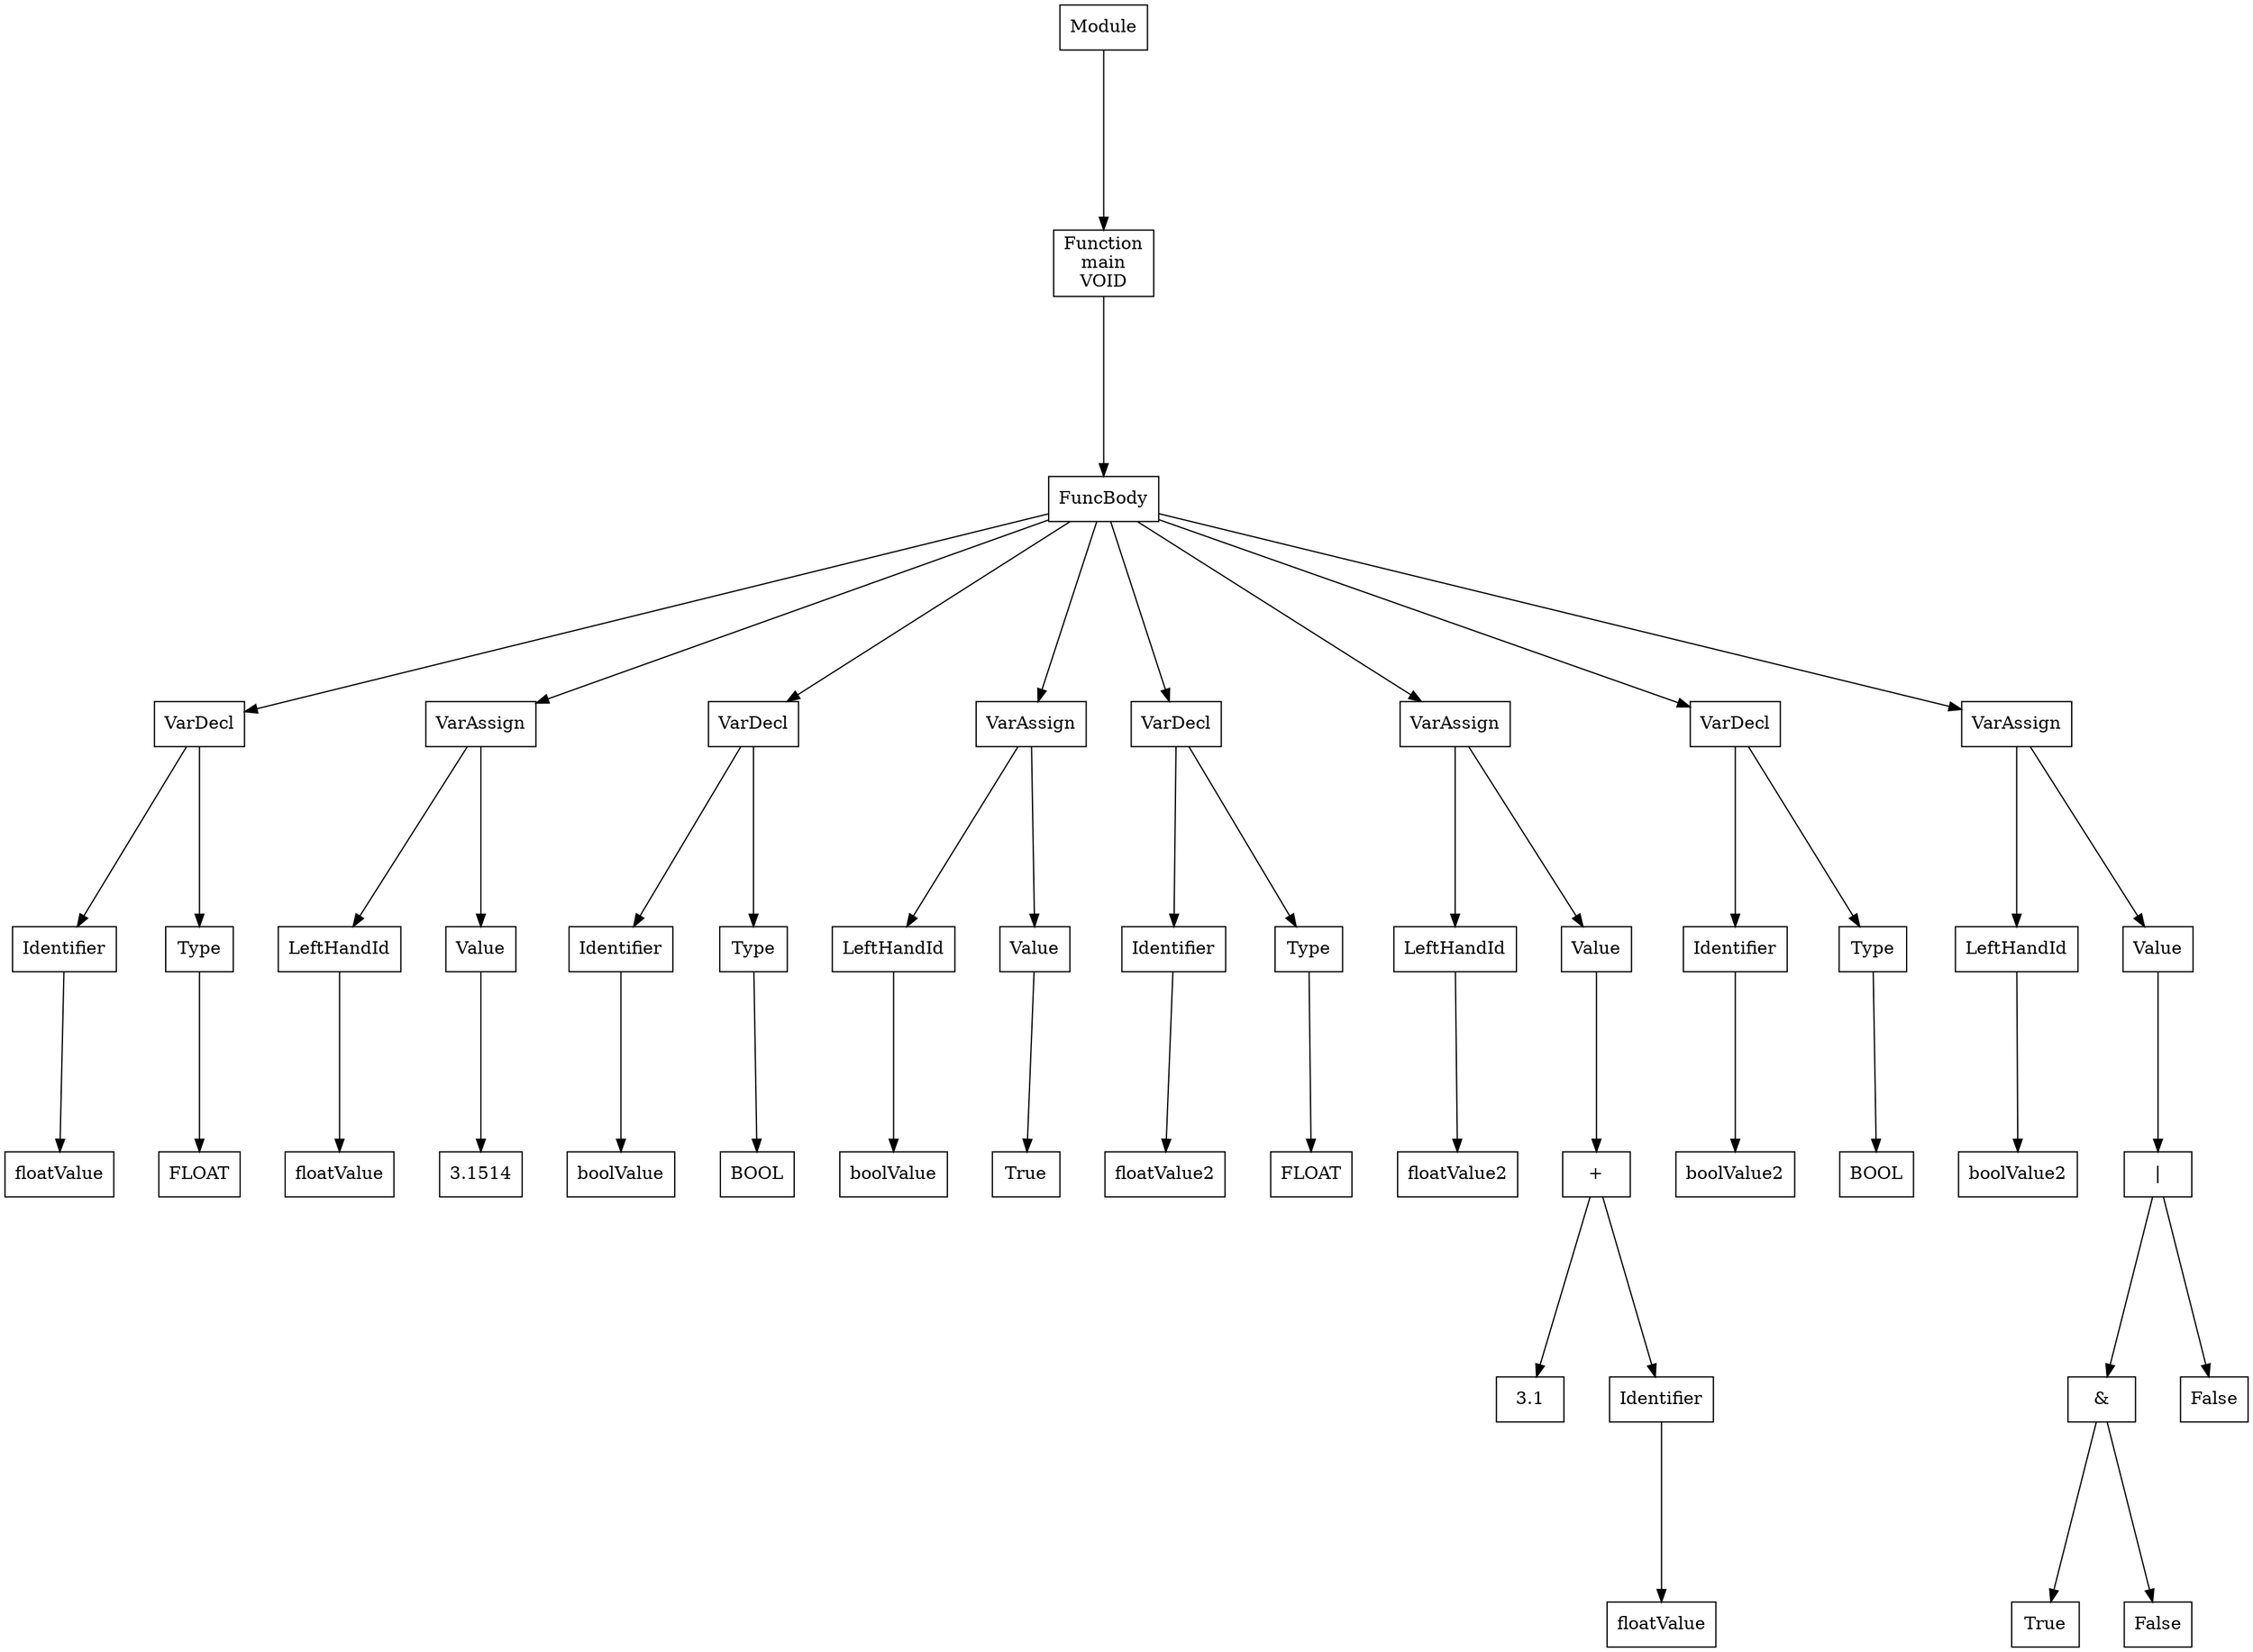 digraph {
node [shape=box];
graph [ordering="out", overlap = false, nodesep="0.5", ranksep="2"];
node0 [label="Module"];
node1 [label="Function\nmain\nVOID"];
node2 [label="FuncBody"];
node3 [label="VarDecl"];
node4 [label="Identifier"];
node5 [label="floatValue"];
node6 [label="Type"];
node7 [label="FLOAT"];
node8 [label="VarAssign"];
node9 [label="LeftHandId"];
node10 [label="floatValue"];
node11 [label="Value"];
node12 [label="3.1514"];
node13 [label="VarDecl"];
node14 [label="Identifier"];
node15 [label="boolValue"];
node16 [label="Type"];
node17 [label="BOOL"];
node18 [label="VarAssign"];
node19 [label="LeftHandId"];
node20 [label="boolValue"];
node21 [label="Value"];
node22 [label="True"];
node23 [label="VarDecl"];
node24 [label="Identifier"];
node25 [label="floatValue2"];
node26 [label="Type"];
node27 [label="FLOAT"];
node28 [label="VarAssign"];
node29 [label="LeftHandId"];
node30 [label="floatValue2"];
node31 [label="Value"];
node32 [label="+"];
node33 [label="3.1"];
node34 [label="Identifier"];
node35 [label="floatValue"];
node36 [label="VarDecl"];
node37 [label="Identifier"];
node38 [label="boolValue2"];
node39 [label="Type"];
node40 [label="BOOL"];
node41 [label="VarAssign"];
node42 [label="LeftHandId"];
node43 [label="boolValue2"];
node44 [label="Value"];
node45 [label="|"];
node46 [label="&"];
node47 [label="True"];
node48 [label="False"];
node49 [label="False"];
node1 -> node2;
node4 -> node5;
node3 -> node4;
node6 -> node7;
node3 -> node6;
node2 -> node3;
node9 -> node10;
node8 -> node9;
node8 -> node11;
node11 -> node12;
node2 -> node8;
node14 -> node15;
node13 -> node14;
node16 -> node17;
node13 -> node16;
node2 -> node13;
node19 -> node20;
node18 -> node19;
node18 -> node21;
node21 -> node22;
node2 -> node18;
node24 -> node25;
node23 -> node24;
node26 -> node27;
node23 -> node26;
node2 -> node23;
node29 -> node30;
node34 -> node35;
node32 -> node33;
node32 -> node34;
node28 -> node29;
node28 -> node31;
node31 -> node32;
node2 -> node28;
node37 -> node38;
node36 -> node37;
node39 -> node40;
node36 -> node39;
node2 -> node36;
node42 -> node43;
node46 -> node47;
node46 -> node48;
node45 -> node46;
node45 -> node49;
node41 -> node42;
node41 -> node44;
node44 -> node45;
node2 -> node41;
node0 -> node1;
}
